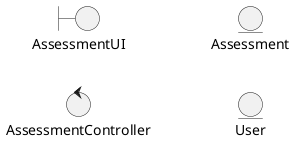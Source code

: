 @startuml
boundary AssessmentUI

control AssessmentController

entity Assessment
entity User

left to right direction
@enduml